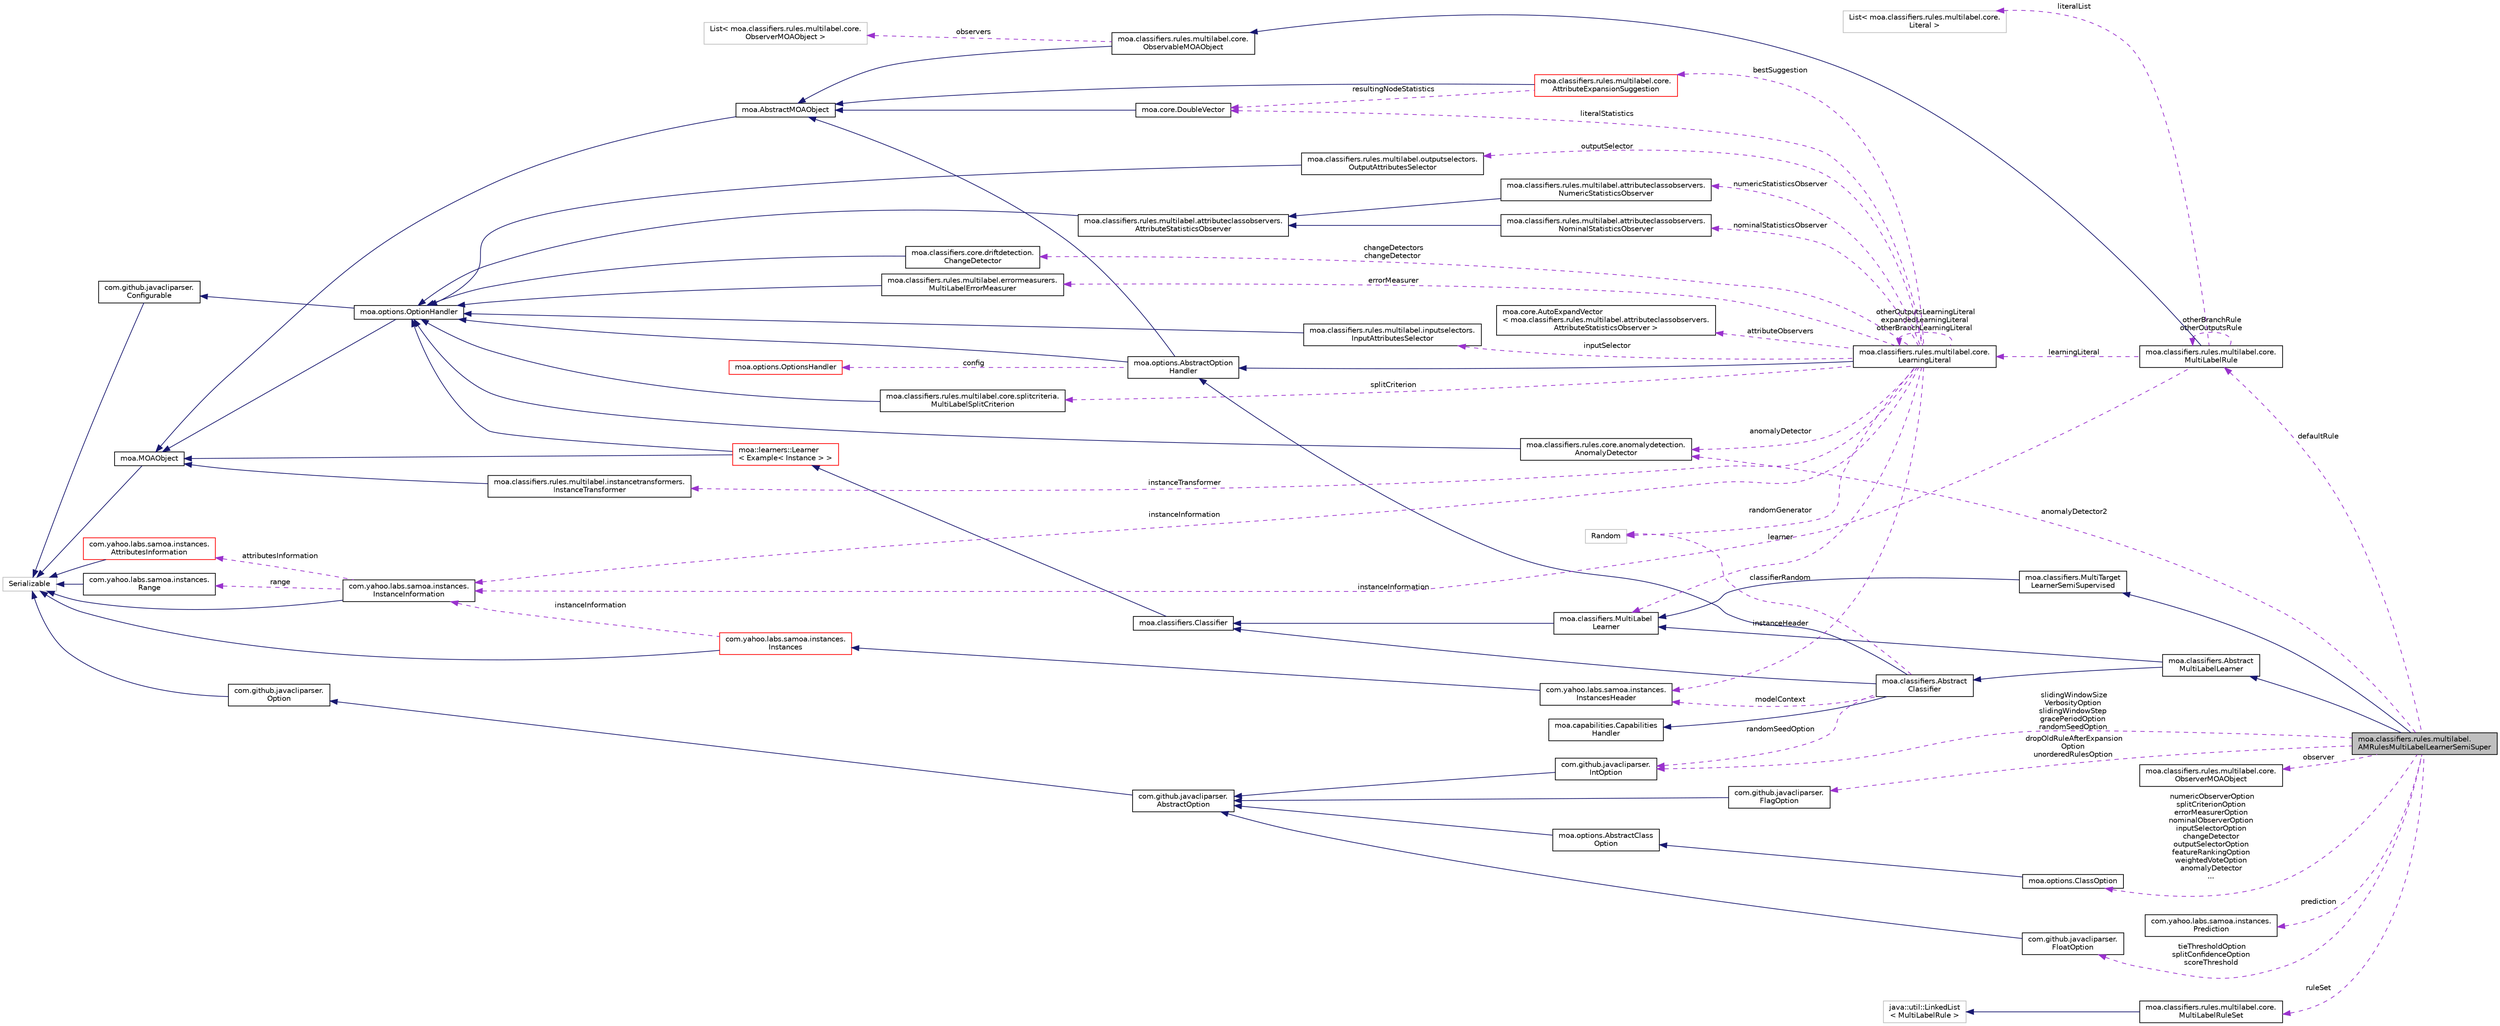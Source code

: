 digraph "moa.classifiers.rules.multilabel.AMRulesMultiLabelLearnerSemiSuper"
{
 // LATEX_PDF_SIZE
  edge [fontname="Helvetica",fontsize="10",labelfontname="Helvetica",labelfontsize="10"];
  node [fontname="Helvetica",fontsize="10",shape=record];
  rankdir="LR";
  Node1 [label="moa.classifiers.rules.multilabel.\lAMRulesMultiLabelLearnerSemiSuper",height=0.2,width=0.4,color="black", fillcolor="grey75", style="filled", fontcolor="black",tooltip=" "];
  Node2 -> Node1 [dir="back",color="midnightblue",fontsize="10",style="solid",fontname="Helvetica"];
  Node2 [label="moa.classifiers.Abstract\lMultiLabelLearner",height=0.2,width=0.4,color="black", fillcolor="white", style="filled",URL="$classmoa_1_1classifiers_1_1_abstract_multi_label_learner.html",tooltip=" "];
  Node3 -> Node2 [dir="back",color="midnightblue",fontsize="10",style="solid",fontname="Helvetica"];
  Node3 [label="moa.classifiers.Abstract\lClassifier",height=0.2,width=0.4,color="black", fillcolor="white", style="filled",URL="$classmoa_1_1classifiers_1_1_abstract_classifier.html",tooltip=" "];
  Node4 -> Node3 [dir="back",color="midnightblue",fontsize="10",style="solid",fontname="Helvetica"];
  Node4 [label="moa.options.AbstractOption\lHandler",height=0.2,width=0.4,color="black", fillcolor="white", style="filled",URL="$classmoa_1_1options_1_1_abstract_option_handler.html",tooltip=" "];
  Node5 -> Node4 [dir="back",color="midnightblue",fontsize="10",style="solid",fontname="Helvetica"];
  Node5 [label="moa.AbstractMOAObject",height=0.2,width=0.4,color="black", fillcolor="white", style="filled",URL="$classmoa_1_1_abstract_m_o_a_object.html",tooltip=" "];
  Node6 -> Node5 [dir="back",color="midnightblue",fontsize="10",style="solid",fontname="Helvetica"];
  Node6 [label="moa.MOAObject",height=0.2,width=0.4,color="black", fillcolor="white", style="filled",URL="$interfacemoa_1_1_m_o_a_object.html",tooltip=" "];
  Node7 -> Node6 [dir="back",color="midnightblue",fontsize="10",style="solid",fontname="Helvetica"];
  Node7 [label="Serializable",height=0.2,width=0.4,color="grey75", fillcolor="white", style="filled",tooltip=" "];
  Node8 -> Node4 [dir="back",color="midnightblue",fontsize="10",style="solid",fontname="Helvetica"];
  Node8 [label="moa.options.OptionHandler",height=0.2,width=0.4,color="black", fillcolor="white", style="filled",URL="$interfacemoa_1_1options_1_1_option_handler.html",tooltip=" "];
  Node6 -> Node8 [dir="back",color="midnightblue",fontsize="10",style="solid",fontname="Helvetica"];
  Node9 -> Node8 [dir="back",color="midnightblue",fontsize="10",style="solid",fontname="Helvetica"];
  Node9 [label="com.github.javacliparser.\lConfigurable",height=0.2,width=0.4,color="black", fillcolor="white", style="filled",URL="$interfacecom_1_1github_1_1javacliparser_1_1_configurable.html",tooltip=" "];
  Node7 -> Node9 [dir="back",color="midnightblue",fontsize="10",style="solid",fontname="Helvetica"];
  Node10 -> Node4 [dir="back",color="darkorchid3",fontsize="10",style="dashed",label=" config" ,fontname="Helvetica"];
  Node10 [label="moa.options.OptionsHandler",height=0.2,width=0.4,color="red", fillcolor="white", style="filled",URL="$classmoa_1_1options_1_1_options_handler.html",tooltip=" "];
  Node15 -> Node3 [dir="back",color="midnightblue",fontsize="10",style="solid",fontname="Helvetica"];
  Node15 [label="moa.classifiers.Classifier",height=0.2,width=0.4,color="black", fillcolor="white", style="filled",URL="$interfacemoa_1_1classifiers_1_1_classifier.html",tooltip=" "];
  Node16 -> Node15 [dir="back",color="midnightblue",fontsize="10",style="solid",fontname="Helvetica"];
  Node16 [label="moa::learners::Learner\l\< Example\< Instance \> \>",height=0.2,width=0.4,color="red", fillcolor="white", style="filled",URL="$interfacemoa_1_1learners_1_1_learner.html",tooltip=" "];
  Node6 -> Node16 [dir="back",color="midnightblue",fontsize="10",style="solid",fontname="Helvetica"];
  Node8 -> Node16 [dir="back",color="midnightblue",fontsize="10",style="solid",fontname="Helvetica"];
  Node18 -> Node3 [dir="back",color="midnightblue",fontsize="10",style="solid",fontname="Helvetica"];
  Node18 [label="moa.capabilities.Capabilities\lHandler",height=0.2,width=0.4,color="black", fillcolor="white", style="filled",URL="$interfacemoa_1_1capabilities_1_1_capabilities_handler.html",tooltip=" "];
  Node19 -> Node3 [dir="back",color="darkorchid3",fontsize="10",style="dashed",label=" modelContext" ,fontname="Helvetica"];
  Node19 [label="com.yahoo.labs.samoa.instances.\lInstancesHeader",height=0.2,width=0.4,color="black", fillcolor="white", style="filled",URL="$classcom_1_1yahoo_1_1labs_1_1samoa_1_1instances_1_1_instances_header.html",tooltip=" "];
  Node20 -> Node19 [dir="back",color="midnightblue",fontsize="10",style="solid",fontname="Helvetica"];
  Node20 [label="com.yahoo.labs.samoa.instances.\lInstances",height=0.2,width=0.4,color="red", fillcolor="white", style="filled",URL="$classcom_1_1yahoo_1_1labs_1_1samoa_1_1instances_1_1_instances.html",tooltip=" "];
  Node7 -> Node20 [dir="back",color="midnightblue",fontsize="10",style="solid",fontname="Helvetica"];
  Node23 -> Node20 [dir="back",color="darkorchid3",fontsize="10",style="dashed",label=" instanceInformation" ,fontname="Helvetica"];
  Node23 [label="com.yahoo.labs.samoa.instances.\lInstanceInformation",height=0.2,width=0.4,color="black", fillcolor="white", style="filled",URL="$classcom_1_1yahoo_1_1labs_1_1samoa_1_1instances_1_1_instance_information.html",tooltip=" "];
  Node7 -> Node23 [dir="back",color="midnightblue",fontsize="10",style="solid",fontname="Helvetica"];
  Node24 -> Node23 [dir="back",color="darkorchid3",fontsize="10",style="dashed",label=" attributesInformation" ,fontname="Helvetica"];
  Node24 [label="com.yahoo.labs.samoa.instances.\lAttributesInformation",height=0.2,width=0.4,color="red", fillcolor="white", style="filled",URL="$classcom_1_1yahoo_1_1labs_1_1samoa_1_1instances_1_1_attributes_information.html",tooltip=" "];
  Node7 -> Node24 [dir="back",color="midnightblue",fontsize="10",style="solid",fontname="Helvetica"];
  Node28 -> Node23 [dir="back",color="darkorchid3",fontsize="10",style="dashed",label=" range" ,fontname="Helvetica"];
  Node28 [label="com.yahoo.labs.samoa.instances.\lRange",height=0.2,width=0.4,color="black", fillcolor="white", style="filled",URL="$classcom_1_1yahoo_1_1labs_1_1samoa_1_1instances_1_1_range.html",tooltip=" "];
  Node7 -> Node28 [dir="back",color="midnightblue",fontsize="10",style="solid",fontname="Helvetica"];
  Node32 -> Node3 [dir="back",color="darkorchid3",fontsize="10",style="dashed",label=" randomSeedOption" ,fontname="Helvetica"];
  Node32 [label="com.github.javacliparser.\lIntOption",height=0.2,width=0.4,color="black", fillcolor="white", style="filled",URL="$classcom_1_1github_1_1javacliparser_1_1_int_option.html",tooltip=" "];
  Node33 -> Node32 [dir="back",color="midnightblue",fontsize="10",style="solid",fontname="Helvetica"];
  Node33 [label="com.github.javacliparser.\lAbstractOption",height=0.2,width=0.4,color="black", fillcolor="white", style="filled",URL="$classcom_1_1github_1_1javacliparser_1_1_abstract_option.html",tooltip=" "];
  Node34 -> Node33 [dir="back",color="midnightblue",fontsize="10",style="solid",fontname="Helvetica"];
  Node34 [label="com.github.javacliparser.\lOption",height=0.2,width=0.4,color="black", fillcolor="white", style="filled",URL="$interfacecom_1_1github_1_1javacliparser_1_1_option.html",tooltip=" "];
  Node7 -> Node34 [dir="back",color="midnightblue",fontsize="10",style="solid",fontname="Helvetica"];
  Node35 -> Node3 [dir="back",color="darkorchid3",fontsize="10",style="dashed",label=" classifierRandom" ,fontname="Helvetica"];
  Node35 [label="Random",height=0.2,width=0.4,color="grey75", fillcolor="white", style="filled",tooltip=" "];
  Node36 -> Node2 [dir="back",color="midnightblue",fontsize="10",style="solid",fontname="Helvetica"];
  Node36 [label="moa.classifiers.MultiLabel\lLearner",height=0.2,width=0.4,color="black", fillcolor="white", style="filled",URL="$interfacemoa_1_1classifiers_1_1_multi_label_learner.html",tooltip=" "];
  Node15 -> Node36 [dir="back",color="midnightblue",fontsize="10",style="solid",fontname="Helvetica"];
  Node37 -> Node1 [dir="back",color="midnightblue",fontsize="10",style="solid",fontname="Helvetica"];
  Node37 [label="moa.classifiers.MultiTarget\lLearnerSemiSupervised",height=0.2,width=0.4,color="black", fillcolor="white", style="filled",URL="$interfacemoa_1_1classifiers_1_1_multi_target_learner_semi_supervised.html",tooltip=" "];
  Node36 -> Node37 [dir="back",color="midnightblue",fontsize="10",style="solid",fontname="Helvetica"];
  Node38 -> Node1 [dir="back",color="darkorchid3",fontsize="10",style="dashed",label=" dropOldRuleAfterExpansion\lOption\nunorderedRulesOption" ,fontname="Helvetica"];
  Node38 [label="com.github.javacliparser.\lFlagOption",height=0.2,width=0.4,color="black", fillcolor="white", style="filled",URL="$classcom_1_1github_1_1javacliparser_1_1_flag_option.html",tooltip=" "];
  Node33 -> Node38 [dir="back",color="midnightblue",fontsize="10",style="solid",fontname="Helvetica"];
  Node39 -> Node1 [dir="back",color="darkorchid3",fontsize="10",style="dashed",label=" defaultRule" ,fontname="Helvetica"];
  Node39 [label="moa.classifiers.rules.multilabel.core.\lMultiLabelRule",height=0.2,width=0.4,color="black", fillcolor="white", style="filled",URL="$classmoa_1_1classifiers_1_1rules_1_1multilabel_1_1core_1_1_multi_label_rule.html",tooltip=" "];
  Node40 -> Node39 [dir="back",color="midnightblue",fontsize="10",style="solid",fontname="Helvetica"];
  Node40 [label="moa.classifiers.rules.multilabel.core.\lObservableMOAObject",height=0.2,width=0.4,color="black", fillcolor="white", style="filled",URL="$classmoa_1_1classifiers_1_1rules_1_1multilabel_1_1core_1_1_observable_m_o_a_object.html",tooltip=" "];
  Node5 -> Node40 [dir="back",color="midnightblue",fontsize="10",style="solid",fontname="Helvetica"];
  Node41 -> Node40 [dir="back",color="darkorchid3",fontsize="10",style="dashed",label=" observers" ,fontname="Helvetica"];
  Node41 [label="List\< moa.classifiers.rules.multilabel.core.\lObserverMOAObject \>",height=0.2,width=0.4,color="grey75", fillcolor="white", style="filled",tooltip=" "];
  Node39 -> Node39 [dir="back",color="darkorchid3",fontsize="10",style="dashed",label=" otherBranchRule\notherOutputsRule" ,fontname="Helvetica"];
  Node42 -> Node39 [dir="back",color="darkorchid3",fontsize="10",style="dashed",label=" learningLiteral" ,fontname="Helvetica"];
  Node42 [label="moa.classifiers.rules.multilabel.core.\lLearningLiteral",height=0.2,width=0.4,color="black", fillcolor="white", style="filled",URL="$classmoa_1_1classifiers_1_1rules_1_1multilabel_1_1core_1_1_learning_literal.html",tooltip=" "];
  Node4 -> Node42 [dir="back",color="midnightblue",fontsize="10",style="solid",fontname="Helvetica"];
  Node43 -> Node42 [dir="back",color="darkorchid3",fontsize="10",style="dashed",label=" instanceTransformer" ,fontname="Helvetica"];
  Node43 [label="moa.classifiers.rules.multilabel.instancetransformers.\lInstanceTransformer",height=0.2,width=0.4,color="black", fillcolor="white", style="filled",URL="$interfacemoa_1_1classifiers_1_1rules_1_1multilabel_1_1instancetransformers_1_1_instance_transformer.html",tooltip=" "];
  Node6 -> Node43 [dir="back",color="midnightblue",fontsize="10",style="solid",fontname="Helvetica"];
  Node44 -> Node42 [dir="back",color="darkorchid3",fontsize="10",style="dashed",label=" nominalStatisticsObserver" ,fontname="Helvetica"];
  Node44 [label="moa.classifiers.rules.multilabel.attributeclassobservers.\lNominalStatisticsObserver",height=0.2,width=0.4,color="black", fillcolor="white", style="filled",URL="$interfacemoa_1_1classifiers_1_1rules_1_1multilabel_1_1attributeclassobservers_1_1_nominal_statistics_observer.html",tooltip=" "];
  Node45 -> Node44 [dir="back",color="midnightblue",fontsize="10",style="solid",fontname="Helvetica"];
  Node45 [label="moa.classifiers.rules.multilabel.attributeclassobservers.\lAttributeStatisticsObserver",height=0.2,width=0.4,color="black", fillcolor="white", style="filled",URL="$interfacemoa_1_1classifiers_1_1rules_1_1multilabel_1_1attributeclassobservers_1_1_attribute_statistics_observer.html",tooltip=" "];
  Node8 -> Node45 [dir="back",color="midnightblue",fontsize="10",style="solid",fontname="Helvetica"];
  Node46 -> Node42 [dir="back",color="darkorchid3",fontsize="10",style="dashed",label=" errorMeasurer" ,fontname="Helvetica"];
  Node46 [label="moa.classifiers.rules.multilabel.errormeasurers.\lMultiLabelErrorMeasurer",height=0.2,width=0.4,color="black", fillcolor="white", style="filled",URL="$interfacemoa_1_1classifiers_1_1rules_1_1multilabel_1_1errormeasurers_1_1_multi_label_error_measurer.html",tooltip=" "];
  Node8 -> Node46 [dir="back",color="midnightblue",fontsize="10",style="solid",fontname="Helvetica"];
  Node47 -> Node42 [dir="back",color="darkorchid3",fontsize="10",style="dashed",label=" inputSelector" ,fontname="Helvetica"];
  Node47 [label="moa.classifiers.rules.multilabel.inputselectors.\lInputAttributesSelector",height=0.2,width=0.4,color="black", fillcolor="white", style="filled",URL="$interfacemoa_1_1classifiers_1_1rules_1_1multilabel_1_1inputselectors_1_1_input_attributes_selector.html",tooltip=" "];
  Node8 -> Node47 [dir="back",color="midnightblue",fontsize="10",style="solid",fontname="Helvetica"];
  Node42 -> Node42 [dir="back",color="darkorchid3",fontsize="10",style="dashed",label=" otherOutputsLearningLiteral\nexpandedLearningLiteral\notherBranchLearningLiteral" ,fontname="Helvetica"];
  Node36 -> Node42 [dir="back",color="darkorchid3",fontsize="10",style="dashed",label=" learner" ,fontname="Helvetica"];
  Node48 -> Node42 [dir="back",color="darkorchid3",fontsize="10",style="dashed",label=" attributeObservers" ,fontname="Helvetica"];
  Node48 [label="moa.core.AutoExpandVector\l\< moa.classifiers.rules.multilabel.attributeclassobservers.\lAttributeStatisticsObserver \>",height=0.2,width=0.4,color="black", fillcolor="white", style="filled",URL="$classmoa_1_1core_1_1_auto_expand_vector.html",tooltip=" "];
  Node49 -> Node42 [dir="back",color="darkorchid3",fontsize="10",style="dashed",label=" anomalyDetector" ,fontname="Helvetica"];
  Node49 [label="moa.classifiers.rules.core.anomalydetection.\lAnomalyDetector",height=0.2,width=0.4,color="black", fillcolor="white", style="filled",URL="$interfacemoa_1_1classifiers_1_1rules_1_1core_1_1anomalydetection_1_1_anomaly_detector.html",tooltip=" "];
  Node8 -> Node49 [dir="back",color="midnightblue",fontsize="10",style="solid",fontname="Helvetica"];
  Node19 -> Node42 [dir="back",color="darkorchid3",fontsize="10",style="dashed",label=" instanceHeader" ,fontname="Helvetica"];
  Node50 -> Node42 [dir="back",color="darkorchid3",fontsize="10",style="dashed",label=" splitCriterion" ,fontname="Helvetica"];
  Node50 [label="moa.classifiers.rules.multilabel.core.splitcriteria.\lMultiLabelSplitCriterion",height=0.2,width=0.4,color="black", fillcolor="white", style="filled",URL="$interfacemoa_1_1classifiers_1_1rules_1_1multilabel_1_1core_1_1splitcriteria_1_1_multi_label_split_criterion.html",tooltip=" "];
  Node8 -> Node50 [dir="back",color="midnightblue",fontsize="10",style="solid",fontname="Helvetica"];
  Node51 -> Node42 [dir="back",color="darkorchid3",fontsize="10",style="dashed",label=" literalStatistics" ,fontname="Helvetica"];
  Node51 [label="moa.core.DoubleVector",height=0.2,width=0.4,color="black", fillcolor="white", style="filled",URL="$classmoa_1_1core_1_1_double_vector.html",tooltip=" "];
  Node5 -> Node51 [dir="back",color="midnightblue",fontsize="10",style="solid",fontname="Helvetica"];
  Node52 -> Node42 [dir="back",color="darkorchid3",fontsize="10",style="dashed",label=" numericStatisticsObserver" ,fontname="Helvetica"];
  Node52 [label="moa.classifiers.rules.multilabel.attributeclassobservers.\lNumericStatisticsObserver",height=0.2,width=0.4,color="black", fillcolor="white", style="filled",URL="$interfacemoa_1_1classifiers_1_1rules_1_1multilabel_1_1attributeclassobservers_1_1_numeric_statistics_observer.html",tooltip=" "];
  Node45 -> Node52 [dir="back",color="midnightblue",fontsize="10",style="solid",fontname="Helvetica"];
  Node23 -> Node42 [dir="back",color="darkorchid3",fontsize="10",style="dashed",label=" instanceInformation" ,fontname="Helvetica"];
  Node35 -> Node42 [dir="back",color="darkorchid3",fontsize="10",style="dashed",label=" randomGenerator" ,fontname="Helvetica"];
  Node53 -> Node42 [dir="back",color="darkorchid3",fontsize="10",style="dashed",label=" outputSelector" ,fontname="Helvetica"];
  Node53 [label="moa.classifiers.rules.multilabel.outputselectors.\lOutputAttributesSelector",height=0.2,width=0.4,color="black", fillcolor="white", style="filled",URL="$interfacemoa_1_1classifiers_1_1rules_1_1multilabel_1_1outputselectors_1_1_output_attributes_selector.html",tooltip=" "];
  Node8 -> Node53 [dir="back",color="midnightblue",fontsize="10",style="solid",fontname="Helvetica"];
  Node54 -> Node42 [dir="back",color="darkorchid3",fontsize="10",style="dashed",label=" changeDetectors\nchangeDetector" ,fontname="Helvetica"];
  Node54 [label="moa.classifiers.core.driftdetection.\lChangeDetector",height=0.2,width=0.4,color="black", fillcolor="white", style="filled",URL="$interfacemoa_1_1classifiers_1_1core_1_1driftdetection_1_1_change_detector.html",tooltip=" "];
  Node8 -> Node54 [dir="back",color="midnightblue",fontsize="10",style="solid",fontname="Helvetica"];
  Node55 -> Node42 [dir="back",color="darkorchid3",fontsize="10",style="dashed",label=" bestSuggestion" ,fontname="Helvetica"];
  Node55 [label="moa.classifiers.rules.multilabel.core.\lAttributeExpansionSuggestion",height=0.2,width=0.4,color="red", fillcolor="white", style="filled",URL="$classmoa_1_1classifiers_1_1rules_1_1multilabel_1_1core_1_1_attribute_expansion_suggestion.html",tooltip=" "];
  Node5 -> Node55 [dir="back",color="midnightblue",fontsize="10",style="solid",fontname="Helvetica"];
  Node51 -> Node55 [dir="back",color="darkorchid3",fontsize="10",style="dashed",label=" resultingNodeStatistics" ,fontname="Helvetica"];
  Node58 -> Node39 [dir="back",color="darkorchid3",fontsize="10",style="dashed",label=" literalList" ,fontname="Helvetica"];
  Node58 [label="List\< moa.classifiers.rules.multilabel.core.\lLiteral \>",height=0.2,width=0.4,color="grey75", fillcolor="white", style="filled",tooltip=" "];
  Node23 -> Node39 [dir="back",color="darkorchid3",fontsize="10",style="dashed",label=" instanceInformation" ,fontname="Helvetica"];
  Node59 -> Node1 [dir="back",color="darkorchid3",fontsize="10",style="dashed",label=" observer" ,fontname="Helvetica"];
  Node59 [label="moa.classifiers.rules.multilabel.core.\lObserverMOAObject",height=0.2,width=0.4,color="black", fillcolor="white", style="filled",URL="$interfacemoa_1_1classifiers_1_1rules_1_1multilabel_1_1core_1_1_observer_m_o_a_object.html",tooltip=" "];
  Node49 -> Node1 [dir="back",color="darkorchid3",fontsize="10",style="dashed",label=" anomalyDetector2" ,fontname="Helvetica"];
  Node32 -> Node1 [dir="back",color="darkorchid3",fontsize="10",style="dashed",label=" slidingWindowSize\nVerbosityOption\nslidingWindowStep\ngracePeriodOption\nrandomSeedOption" ,fontname="Helvetica"];
  Node60 -> Node1 [dir="back",color="darkorchid3",fontsize="10",style="dashed",label=" numericObserverOption\nsplitCriterionOption\nerrorMeasurerOption\nnominalObserverOption\ninputSelectorOption\nchangeDetector\noutputSelectorOption\nfeatureRankingOption\nweightedVoteOption\nanomalyDetector\n..." ,fontname="Helvetica"];
  Node60 [label="moa.options.ClassOption",height=0.2,width=0.4,color="black", fillcolor="white", style="filled",URL="$classmoa_1_1options_1_1_class_option.html",tooltip=" "];
  Node61 -> Node60 [dir="back",color="midnightblue",fontsize="10",style="solid",fontname="Helvetica"];
  Node61 [label="moa.options.AbstractClass\lOption",height=0.2,width=0.4,color="black", fillcolor="white", style="filled",URL="$classmoa_1_1options_1_1_abstract_class_option.html",tooltip=" "];
  Node33 -> Node61 [dir="back",color="midnightblue",fontsize="10",style="solid",fontname="Helvetica"];
  Node62 -> Node1 [dir="back",color="darkorchid3",fontsize="10",style="dashed",label=" prediction" ,fontname="Helvetica"];
  Node62 [label="com.yahoo.labs.samoa.instances.\lPrediction",height=0.2,width=0.4,color="black", fillcolor="white", style="filled",URL="$interfacecom_1_1yahoo_1_1labs_1_1samoa_1_1instances_1_1_prediction.html",tooltip=" "];
  Node63 -> Node1 [dir="back",color="darkorchid3",fontsize="10",style="dashed",label=" tieThresholdOption\nsplitConfidenceOption\nscoreThreshold" ,fontname="Helvetica"];
  Node63 [label="com.github.javacliparser.\lFloatOption",height=0.2,width=0.4,color="black", fillcolor="white", style="filled",URL="$classcom_1_1github_1_1javacliparser_1_1_float_option.html",tooltip=" "];
  Node33 -> Node63 [dir="back",color="midnightblue",fontsize="10",style="solid",fontname="Helvetica"];
  Node64 -> Node1 [dir="back",color="darkorchid3",fontsize="10",style="dashed",label=" ruleSet" ,fontname="Helvetica"];
  Node64 [label="moa.classifiers.rules.multilabel.core.\lMultiLabelRuleSet",height=0.2,width=0.4,color="black", fillcolor="white", style="filled",URL="$classmoa_1_1classifiers_1_1rules_1_1multilabel_1_1core_1_1_multi_label_rule_set.html",tooltip=" "];
  Node65 -> Node64 [dir="back",color="midnightblue",fontsize="10",style="solid",fontname="Helvetica"];
  Node65 [label="java::util::LinkedList\l\< MultiLabelRule \>",height=0.2,width=0.4,color="grey75", fillcolor="white", style="filled",tooltip=" "];
}
